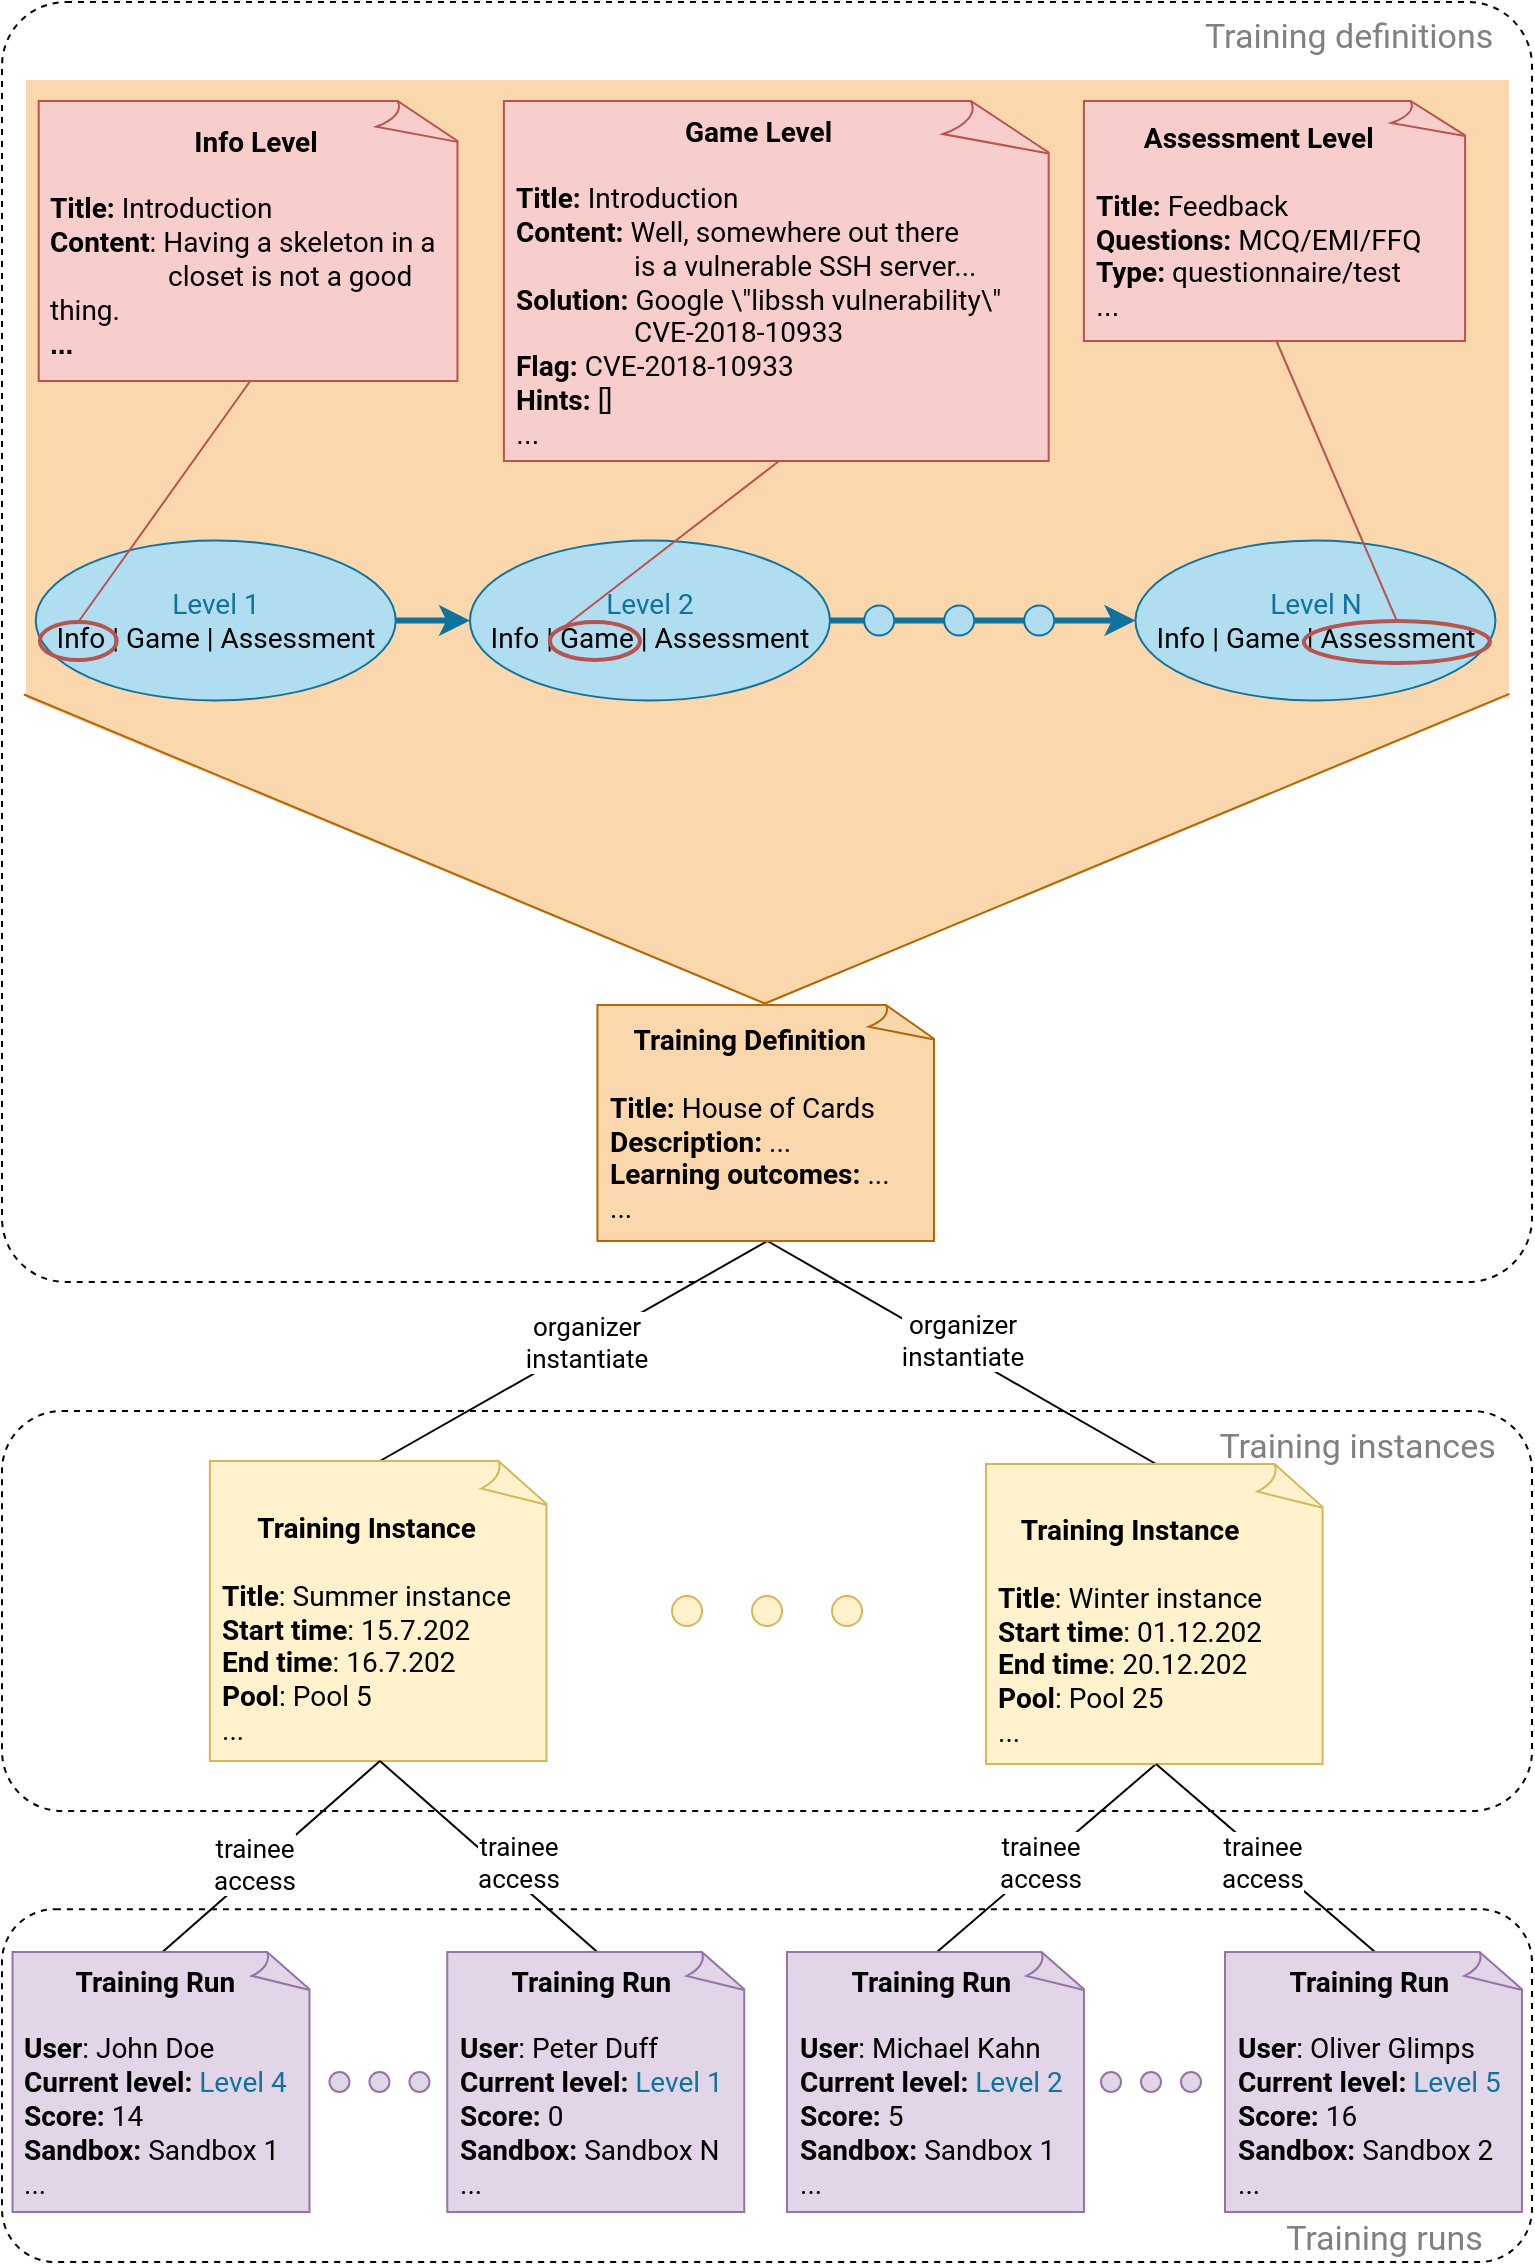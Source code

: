<mxfile version="13.7.9" type="google"><diagram id="N9VuCAeONcaqFVB-W8J4" name="Page-1"><mxGraphModel dx="2511" dy="595" grid="1" gridSize="10" guides="1" tooltips="1" connect="1" arrows="1" fold="1" page="1" pageScale="1" pageWidth="765" pageHeight="1130" math="0" shadow="0"><root><mxCell id="0"/><mxCell id="1" parent="0"/><mxCell id="20mukdS7Ii_qEKHX3Sq8-68" value="&lt;div style=&quot;font-size: 13px&quot;&gt;&lt;font style=&quot;font-size: 17px&quot;&gt;Training runs&lt;/font&gt; &amp;nbsp; &amp;nbsp; &amp;nbsp;&amp;nbsp; &lt;br&gt;&lt;/div&gt;" style="rounded=1;whiteSpace=wrap;html=1;strokeWidth=1;fillColor=none;fontFamily=Roboto;align=right;dashed=1;verticalAlign=bottom;fontColor=#808080;rotation=0;arcSize=15;" parent="1" vertex="1"><mxGeometry x="-1530" y="953.6" width="765" height="176.4" as="geometry"/></mxCell><mxCell id="20mukdS7Ii_qEKHX3Sq8-67" value="&lt;div style=&quot;font-size: 13px&quot;&gt;&lt;font style=&quot;font-size: 17px&quot;&gt;Training instances&lt;/font&gt; &amp;nbsp;&amp;nbsp;&amp;nbsp;&amp;nbsp; &lt;br&gt;&lt;/div&gt;&amp;nbsp;&amp;nbsp;&amp;nbsp;&amp;nbsp;&amp;nbsp; " style="rounded=1;whiteSpace=wrap;html=1;strokeWidth=1;fillColor=none;fontFamily=Roboto;align=right;dashed=1;verticalAlign=top;fontColor=#808080;rotation=0;arcSize=15;" parent="1" vertex="1"><mxGeometry x="-1530" y="704.5" width="765" height="200" as="geometry"/></mxCell><mxCell id="20mukdS7Ii_qEKHX3Sq8-66" value="&lt;div style=&quot;font-size: 14px&quot;&gt;&lt;font style=&quot;font-size: 17px&quot;&gt;Training definition&lt;/font&gt;&lt;font style=&quot;font-size: 17px&quot;&gt;s&lt;/font&gt; &amp;nbsp;&amp;nbsp;&amp;nbsp;&amp;nbsp; &lt;br&gt;&lt;/div&gt;&amp;nbsp;&amp;nbsp;&amp;nbsp;&amp;nbsp;&amp;nbsp; " style="rounded=1;whiteSpace=wrap;html=1;strokeWidth=1;fillColor=none;fontFamily=Roboto;align=right;dashed=1;verticalAlign=top;fontColor=#808080;rotation=0;arcSize=5;" parent="1" vertex="1"><mxGeometry x="-1530" width="765" height="640" as="geometry"/></mxCell><mxCell id="20mukdS7Ii_qEKHX3Sq8-1" value="" style="rounded=0;whiteSpace=wrap;html=1;strokeWidth=1;fillColor=#fad7ac;strokeColor=#FAD7AC;fontSize=14;" parent="1" vertex="1"><mxGeometry x="-1517.52" y="39.5" width="740.47" height="308" as="geometry"/></mxCell><mxCell id="20mukdS7Ii_qEKHX3Sq8-2" style="rounded=0;orthogonalLoop=1;jettySize=auto;html=1;exitX=0.5;exitY=1;exitDx=0;exitDy=0;exitPerimeter=0;endArrow=none;endFill=0;strokeWidth=1;entryX=0.5;entryY=0;entryDx=0;entryDy=0;entryPerimeter=0;startArrow=none;startFill=0;" parent="1" source="20mukdS7Ii_qEKHX3Sq8-6" target="20mukdS7Ii_qEKHX3Sq8-7" edge="1"><mxGeometry relative="1" as="geometry"/></mxCell><mxCell id="20mukdS7Ii_qEKHX3Sq8-3" value="&lt;font data-font-src=&quot;https://fonts.googleapis.com/css?family=Roboto&quot; style=&quot;font-size: 13px;&quot; face=&quot;Roboto&quot;&gt;organizer &lt;br style=&quot;font-size: 13px;&quot;&gt;instantiate &lt;/font&gt;" style="edgeLabel;html=1;align=center;verticalAlign=middle;resizable=0;points=[];rotation=0;fontSize=13;" parent="20mukdS7Ii_qEKHX3Sq8-2" vertex="1" connectable="0"><mxGeometry x="-0.064" y="-1" relative="1" as="geometry"><mxPoint as="offset"/></mxGeometry></mxCell><mxCell id="20mukdS7Ii_qEKHX3Sq8-4" style="edgeStyle=none;rounded=0;orthogonalLoop=1;jettySize=auto;html=1;exitX=0.5;exitY=1;exitDx=0;exitDy=0;exitPerimeter=0;entryX=0.5;entryY=0;entryDx=0;entryDy=0;entryPerimeter=0;endArrow=none;endFill=0;strokeWidth=1;startArrow=none;startFill=0;" parent="1" source="20mukdS7Ii_qEKHX3Sq8-6" target="20mukdS7Ii_qEKHX3Sq8-20" edge="1"><mxGeometry relative="1" as="geometry"/></mxCell><mxCell id="20mukdS7Ii_qEKHX3Sq8-5" value="&lt;font data-font-src=&quot;https://fonts.googleapis.com/css?family=Roboto&quot; style=&quot;font-size: 13px;&quot; face=&quot;Roboto&quot;&gt;organizer &lt;br style=&quot;font-size: 13px;&quot;&gt;instantiate &lt;/font&gt;" style="edgeLabel;html=1;align=center;verticalAlign=middle;resizable=0;points=[];rotation=0;fontSize=13;" parent="20mukdS7Ii_qEKHX3Sq8-4" vertex="1" connectable="0"><mxGeometry x="-0.179" y="-3" relative="1" as="geometry"><mxPoint x="19.03" y="1" as="offset"/></mxGeometry></mxCell><mxCell id="20mukdS7Ii_qEKHX3Sq8-6" value="&lt;div style=&quot;font-size: 14px;&quot; align=&quot;center&quot;&gt;&lt;font data-font-src=&quot;https://fonts.googleapis.com/css?family=Open+Sans&quot; style=&quot;font-size: 14px;&quot; face=&quot;Roboto&quot;&gt;Training Definition&lt;br style=&quot;font-size: 14px;&quot;&gt;&lt;/font&gt;&lt;/div&gt;&lt;div style=&quot;font-size: 14px;&quot;&gt;&lt;font data-font-src=&quot;https://fonts.googleapis.com/css?family=Open+Sans&quot; style=&quot;font-size: 14px;&quot; face=&quot;Roboto&quot;&gt;&lt;br style=&quot;font-size: 14px;&quot;&gt;&lt;/font&gt;&lt;/div&gt;&lt;div style=&quot;font-size: 14px;&quot;&gt;&lt;font data-font-src=&quot;https://fonts.googleapis.com/css?family=Open+Sans&quot; style=&quot;font-size: 14px;&quot; face=&quot;Roboto&quot;&gt;&lt;b style=&quot;font-size: 14px;&quot;&gt;Title&lt;/b&gt;: &lt;span style=&quot;font-weight: normal; font-size: 14px;&quot;&gt;House of Cards&lt;/span&gt; &lt;br style=&quot;font-size: 14px;&quot;&gt;&lt;/font&gt;&lt;/div&gt;&lt;div style=&quot;font-size: 14px;&quot;&gt;&lt;div style=&quot;font-size: 14px;&quot;&gt;&lt;font data-font-src=&quot;https://fonts.googleapis.com/css?family=Open+Sans&quot; style=&quot;font-size: 14px;&quot; face=&quot;Roboto&quot;&gt;&lt;b style=&quot;font-size: 14px;&quot;&gt;Description:&lt;/b&gt; &lt;span style=&quot;font-weight: normal; font-size: 14px;&quot;&gt;...&lt;/span&gt;&lt;/font&gt;&lt;font data-font-src=&quot;https://fonts.googleapis.com/css?family=Open+Sans&quot; style=&quot;font-size: 14px;&quot; face=&quot;Roboto&quot;&gt;&lt;br style=&quot;font-size: 14px;&quot;&gt;&lt;font data-font-src=&quot;https://fonts.googleapis.com/css?family=Roboto&quot; style=&quot;font-size: 14px;&quot;&gt;&lt;b style=&quot;font-size: 14px;&quot;&gt;Learning outcomes&lt;/b&gt;: &lt;span style=&quot;font-weight: normal; font-size: 14px;&quot;&gt;...&lt;/span&gt;&lt;/font&gt;&lt;br style=&quot;font-size: 14px;&quot;&gt;&lt;/font&gt;&lt;/div&gt; &lt;div style=&quot;font-size: 14px;&quot;&gt;&lt;font data-font-src=&quot;https://fonts.googleapis.com/css?family=Open+Sans&quot; style=&quot;font-size: 14px;&quot; face=&quot;Roboto&quot;&gt;&lt;span style=&quot;font-weight: normal; font-size: 14px;&quot;&gt;...&lt;/span&gt;&lt;/font&gt;&lt;/div&gt;&lt;/div&gt;" style="whiteSpace=wrap;html=1;shape=mxgraph.basic.document;fontStyle=1;fillColor=#fad7ac;strokeColor=#b46504;align=left;spacingLeft=4;fontSize=14;" parent="1" vertex="1"><mxGeometry x="-1232.28" y="501.5" width="170" height="118" as="geometry"/></mxCell><mxCell id="20mukdS7Ii_qEKHX3Sq8-7" value="&lt;font data-font-src=&quot;https://fonts.googleapis.com/css?family=Roboto&quot; style=&quot;font-size: 14px;&quot; face=&quot;Roboto&quot;&gt;&lt;b style=&quot;font-size: 14px;&quot;&gt;&lt;br style=&quot;font-size: 14px;&quot;&gt;&lt;/b&gt;&lt;/font&gt;&lt;div style=&quot;font-size: 14px;&quot;&gt;&lt;div style=&quot;font-size: 14px;&quot; align=&quot;center&quot;&gt;&lt;font data-font-src=&quot;https://fonts.googleapis.com/css?family=Roboto&quot; style=&quot;font-size: 14px;&quot; face=&quot;Roboto&quot;&gt;&lt;b style=&quot;font-size: 14px;&quot;&gt;Training Instance&lt;/b&gt;&lt;/font&gt;&lt;br style=&quot;font-size: 14px;&quot;&gt;&lt;/div&gt;&lt;br style=&quot;font-size: 14px;&quot;&gt;&lt;/div&gt;&lt;div style=&quot;font-size: 14px;&quot; align=&quot;left&quot;&gt;&lt;font data-font-src=&quot;https://fonts.googleapis.com/css?family=Roboto&quot; style=&quot;font-size: 14px;&quot; face=&quot;Roboto&quot;&gt;&lt;b style=&quot;font-size: 14px;&quot;&gt;Title&lt;/b&gt;: Summer instance &lt;br style=&quot;font-size: 14px;&quot;&gt;&lt;/font&gt;&lt;/div&gt;&lt;div style=&quot;font-size: 14px;&quot; align=&quot;left&quot;&gt;&lt;font data-font-src=&quot;https://fonts.googleapis.com/css?family=Roboto&quot; style=&quot;font-size: 14px;&quot; face=&quot;Roboto&quot;&gt;&lt;b style=&quot;font-size: 14px;&quot;&gt;Start&lt;/b&gt; &lt;b style=&quot;font-size: 14px;&quot;&gt;time&lt;/b&gt;: 15.7.202&lt;br style=&quot;font-size: 14px;&quot;&gt;&lt;/font&gt;&lt;/div&gt;&lt;div style=&quot;font-size: 14px;&quot; align=&quot;left&quot;&gt;&lt;font data-font-src=&quot;https://fonts.googleapis.com/css?family=Roboto&quot; style=&quot;font-size: 14px;&quot; face=&quot;Roboto&quot;&gt;&lt;b style=&quot;font-size: 14px;&quot;&gt;End&lt;/b&gt; &lt;b style=&quot;font-size: 14px;&quot;&gt;time&lt;/b&gt;: 16.7.202&lt;br style=&quot;font-size: 14px;&quot;&gt;&lt;b style=&quot;font-size: 14px;&quot;&gt;Pool&lt;/b&gt;: Pool 5&lt;br style=&quot;font-size: 14px;&quot;&gt;&lt;/font&gt;&lt;/div&gt;&lt;div style=&quot;font-size: 14px;&quot; align=&quot;left&quot;&gt;&lt;font data-font-src=&quot;https://fonts.googleapis.com/css?family=Roboto&quot; style=&quot;font-size: 14px;&quot; face=&quot;Roboto&quot;&gt;...&lt;br style=&quot;font-size: 14px;&quot;&gt;&lt;/font&gt;&lt;/div&gt;" style="whiteSpace=wrap;html=1;shape=mxgraph.basic.document;fillColor=#fff2cc;strokeColor=#d6b656;align=left;spacingLeft=4;fontSize=14;" parent="1" vertex="1"><mxGeometry x="-1426.05" y="729.5" width="170" height="150" as="geometry"/></mxCell><mxCell id="20mukdS7Ii_qEKHX3Sq8-8" style="edgeStyle=orthogonalEdgeStyle;rounded=0;orthogonalLoop=1;jettySize=auto;html=1;exitX=1;exitY=0.5;exitDx=0;exitDy=0;entryX=0;entryY=0.5;entryDx=0;entryDy=0;strokeWidth=3;strokeColor=#10739E;fontSize=14;" parent="1" source="20mukdS7Ii_qEKHX3Sq8-9" target="20mukdS7Ii_qEKHX3Sq8-12" edge="1"><mxGeometry relative="1" as="geometry"/></mxCell><mxCell id="20mukdS7Ii_qEKHX3Sq8-11" style="edgeStyle=orthogonalEdgeStyle;rounded=0;orthogonalLoop=1;jettySize=auto;html=1;exitX=1;exitY=0.5;exitDx=0;exitDy=0;strokeWidth=3;endArrow=none;endFill=0;strokeColor=#10739E;fontSize=14;" parent="1" source="20mukdS7Ii_qEKHX3Sq8-12" target="20mukdS7Ii_qEKHX3Sq8-14" edge="1"><mxGeometry relative="1" as="geometry"/></mxCell><mxCell id="20mukdS7Ii_qEKHX3Sq8-13" style="edgeStyle=orthogonalEdgeStyle;rounded=0;orthogonalLoop=1;jettySize=auto;html=1;exitX=1;exitY=0.5;exitDx=0;exitDy=0;entryX=0;entryY=0.5;entryDx=0;entryDy=0;endArrow=none;endFill=0;strokeWidth=3;strokeColor=#10739E;fontSize=14;" parent="1" source="20mukdS7Ii_qEKHX3Sq8-14" target="20mukdS7Ii_qEKHX3Sq8-16" edge="1"><mxGeometry relative="1" as="geometry"/></mxCell><mxCell id="20mukdS7Ii_qEKHX3Sq8-14" value="" style="ellipse;whiteSpace=wrap;html=1;aspect=fixed;strokeWidth=1;fillColor=#b1ddf0;strokeColor=#10739e;fontSize=14;" parent="1" vertex="1"><mxGeometry x="-1098.89" y="301.75" width="15" height="15" as="geometry"/></mxCell><mxCell id="20mukdS7Ii_qEKHX3Sq8-15" style="edgeStyle=orthogonalEdgeStyle;rounded=0;orthogonalLoop=1;jettySize=auto;html=1;exitX=1;exitY=0.5;exitDx=0;exitDy=0;entryX=0;entryY=0.5;entryDx=0;entryDy=0;endArrow=none;endFill=0;strokeWidth=3;strokeColor=#10739E;fontSize=14;" parent="1" source="20mukdS7Ii_qEKHX3Sq8-16" target="20mukdS7Ii_qEKHX3Sq8-18" edge="1"><mxGeometry relative="1" as="geometry"/></mxCell><mxCell id="20mukdS7Ii_qEKHX3Sq8-16" value="" style="ellipse;whiteSpace=wrap;html=1;aspect=fixed;strokeWidth=1;fillColor=#b1ddf0;strokeColor=#10739e;fontSize=14;" parent="1" vertex="1"><mxGeometry x="-1058.89" y="301.75" width="15" height="15" as="geometry"/></mxCell><mxCell id="20mukdS7Ii_qEKHX3Sq8-17" style="edgeStyle=orthogonalEdgeStyle;rounded=0;orthogonalLoop=1;jettySize=auto;html=1;exitX=1;exitY=0.5;exitDx=0;exitDy=0;entryX=0;entryY=0.5;entryDx=0;entryDy=0;endArrow=classic;endFill=1;strokeWidth=3;strokeColor=#10739E;fontSize=14;" parent="1" source="20mukdS7Ii_qEKHX3Sq8-18" target="20mukdS7Ii_qEKHX3Sq8-10" edge="1"><mxGeometry relative="1" as="geometry"/></mxCell><mxCell id="20mukdS7Ii_qEKHX3Sq8-18" value="" style="ellipse;whiteSpace=wrap;html=1;aspect=fixed;strokeWidth=1;fillColor=#b1ddf0;strokeColor=#10739e;fontSize=14;" parent="1" vertex="1"><mxGeometry x="-1018.89" y="301.75" width="15" height="15" as="geometry"/></mxCell><mxCell id="20mukdS7Ii_qEKHX3Sq8-19" style="rounded=0;orthogonalLoop=1;jettySize=auto;html=1;exitX=0.5;exitY=1;exitDx=0;exitDy=0;exitPerimeter=0;endArrow=none;endFill=0;strokeWidth=1;entryX=0.5;entryY=0;entryDx=0;entryDy=0;entryPerimeter=0;" parent="1" source="20mukdS7Ii_qEKHX3Sq8-20" target="20mukdS7Ii_qEKHX3Sq8-32" edge="1"><mxGeometry relative="1" as="geometry"/></mxCell><mxCell id="20mukdS7Ii_qEKHX3Sq8-20" value="&lt;div style=&quot;font-size: 14px&quot; align=&quot;center&quot;&gt;&lt;br style=&quot;font-size: 14px&quot;&gt;&lt;/div&gt;&lt;div style=&quot;font-size: 14px&quot; align=&quot;center&quot;&gt;&lt;font data-font-src=&quot;https://fonts.googleapis.com/css?family=Roboto&quot; style=&quot;font-size: 14px&quot; face=&quot;Roboto&quot;&gt;&lt;b style=&quot;font-size: 14px&quot;&gt;Training Instance&lt;/b&gt;&lt;/font&gt;&lt;br style=&quot;font-size: 14px&quot;&gt;&lt;/div&gt;&lt;font data-font-src=&quot;https://fonts.googleapis.com/css?family=Roboto&quot; style=&quot;font-size: 10px&quot; face=&quot;Roboto&quot;&gt;&lt;br style=&quot;font-size: 14px&quot;&gt;&lt;/font&gt;&lt;div style=&quot;font-size: 14px&quot;&gt;&lt;font data-font-src=&quot;https://fonts.googleapis.com/css?family=Roboto&quot; style=&quot;font-size: 14px&quot; face=&quot;Roboto&quot;&gt;&lt;b style=&quot;font-size: 14px&quot;&gt;Title&lt;/b&gt;: Winter instance &lt;br style=&quot;font-size: 14px&quot;&gt;&lt;/font&gt;&lt;/div&gt;&lt;div style=&quot;font-size: 14px&quot;&gt;&lt;font data-font-src=&quot;https://fonts.googleapis.com/css?family=Roboto&quot; style=&quot;font-size: 14px&quot; face=&quot;Roboto&quot;&gt;&lt;b style=&quot;font-size: 14px&quot;&gt;Start&lt;/b&gt; &lt;b style=&quot;font-size: 14px&quot;&gt;time&lt;/b&gt;: 01.12.202&lt;br style=&quot;font-size: 14px&quot;&gt;&lt;/font&gt;&lt;/div&gt;&lt;div style=&quot;font-size: 14px&quot;&gt;&lt;font data-font-src=&quot;https://fonts.googleapis.com/css?family=Roboto&quot; style=&quot;font-size: 14px&quot; face=&quot;Roboto&quot;&gt;&lt;b style=&quot;font-size: 14px&quot;&gt;End&lt;/b&gt; &lt;b style=&quot;font-size: 14px&quot;&gt;time&lt;/b&gt;: 20.12.202&lt;/font&gt;&lt;/div&gt;&lt;div style=&quot;font-size: 14px&quot;&gt;&lt;font data-font-src=&quot;https://fonts.googleapis.com/css?family=Roboto&quot; style=&quot;font-size: 14px&quot; face=&quot;Roboto&quot;&gt;&lt;b style=&quot;font-size: 14px&quot;&gt;Pool&lt;/b&gt;: Pool 25&lt;/font&gt;&lt;/div&gt;&lt;div style=&quot;font-size: 14px&quot;&gt;&lt;font data-font-src=&quot;https://fonts.googleapis.com/css?family=Roboto&quot; style=&quot;font-size: 14px&quot; face=&quot;Roboto&quot;&gt;...&lt;br style=&quot;font-size: 14px&quot;&gt;&lt;/font&gt;&lt;/div&gt;" style="whiteSpace=wrap;html=1;shape=mxgraph.basic.document;fillColor=#fff2cc;strokeColor=#d6b656;align=left;spacingLeft=4;fontSize=14;" parent="1" vertex="1"><mxGeometry x="-1038" y="731" width="170" height="150" as="geometry"/></mxCell><mxCell id="20mukdS7Ii_qEKHX3Sq8-21" style="edgeStyle=none;rounded=0;orthogonalLoop=1;jettySize=auto;html=1;exitX=0.5;exitY=0;exitDx=0;exitDy=0;exitPerimeter=0;entryX=0.5;entryY=1;entryDx=0;entryDy=0;entryPerimeter=0;endArrow=none;endFill=0;strokeWidth=1;" parent="1" source="20mukdS7Ii_qEKHX3Sq8-22" target="20mukdS7Ii_qEKHX3Sq8-7" edge="1"><mxGeometry relative="1" as="geometry"/></mxCell><mxCell id="20mukdS7Ii_qEKHX3Sq8-22" value="&lt;div align=&quot;center&quot;&gt;&lt;b style=&quot;font-size: 14px&quot;&gt;Training Run&lt;/b&gt;&lt;br style=&quot;font-size: 14px&quot;&gt;&lt;/div&gt;&lt;br style=&quot;font-size: 14px&quot;&gt;&lt;div style=&quot;font-size: 14px&quot;&gt;&lt;b style=&quot;font-size: 14px&quot;&gt;User&lt;/b&gt;: John Doe&lt;br style=&quot;font-size: 14px&quot;&gt;&lt;/div&gt;&lt;div style=&quot;font-size: 14px&quot;&gt;&lt;b style=&quot;font-size: 14px&quot;&gt;Current level:&lt;/b&gt; &lt;font style=&quot;font-size: 14px&quot; color=&quot;#10739E&quot;&gt;Level 4&lt;/font&gt;&lt;br style=&quot;font-size: 14px&quot;&gt;&lt;/div&gt;&lt;div style=&quot;font-size: 14px&quot;&gt;&lt;b style=&quot;font-size: 14px&quot;&gt;Score: &lt;/b&gt;14&lt;/div&gt;&lt;div style=&quot;font-size: 14px&quot;&gt;&lt;b style=&quot;font-size: 14px&quot;&gt;Sandbox:&lt;/b&gt; Sandbox 1&lt;br style=&quot;font-size: 14px&quot;&gt;&lt;/div&gt;&lt;div style=&quot;font-size: 14px&quot;&gt;...&lt;br style=&quot;font-size: 14px&quot;&gt;&lt;/div&gt;" style="whiteSpace=wrap;html=1;shape=mxgraph.basic.document;fillColor=#e1d5e7;strokeColor=#9673a6;fontFamily=Roboto;fontSource=https%3A%2F%2Ffonts.googleapis.com%2Fcss%3Ffamily%3DRoboto;align=left;spacingLeft=4;fontSize=14;" parent="1" vertex="1"><mxGeometry x="-1524.74" y="975" width="150" height="130" as="geometry"/></mxCell><mxCell id="20mukdS7Ii_qEKHX3Sq8-23" style="edgeStyle=none;rounded=0;orthogonalLoop=1;jettySize=auto;html=1;exitX=0.5;exitY=0;exitDx=0;exitDy=0;exitPerimeter=0;entryX=0.5;entryY=1;entryDx=0;entryDy=0;entryPerimeter=0;endArrow=none;endFill=0;strokeWidth=1;" parent="1" source="20mukdS7Ii_qEKHX3Sq8-24" target="20mukdS7Ii_qEKHX3Sq8-7" edge="1"><mxGeometry relative="1" as="geometry"/></mxCell><mxCell id="20mukdS7Ii_qEKHX3Sq8-24" value="&lt;div style=&quot;font-size: 14px;&quot; align=&quot;center&quot;&gt;&lt;b style=&quot;font-size: 14px;&quot;&gt;Training Run&lt;/b&gt;&lt;br style=&quot;font-size: 14px;&quot;&gt;&lt;/div&gt;&lt;br style=&quot;font-size: 14px;&quot;&gt;&lt;div style=&quot;font-size: 14px;&quot;&gt;&lt;b style=&quot;font-size: 14px;&quot;&gt;User&lt;/b&gt;: Peter Duff&lt;br style=&quot;font-size: 14px;&quot;&gt;&lt;/div&gt;&lt;div style=&quot;font-size: 14px;&quot;&gt;&lt;b style=&quot;font-size: 14px;&quot;&gt;Current level:&lt;/b&gt; &lt;font style=&quot;font-size: 14px;&quot; color=&quot;#10739E&quot;&gt;Level 1&lt;/font&gt;&lt;br style=&quot;font-size: 14px;&quot;&gt;&lt;/div&gt;&lt;div style=&quot;font-size: 14px;&quot;&gt;&lt;b style=&quot;font-size: 14px;&quot;&gt;Score: &lt;/b&gt;0&lt;br style=&quot;font-size: 14px;&quot;&gt;&lt;b style=&quot;font-size: 14px;&quot;&gt;Sandbox: &lt;/b&gt;Sandbox N&lt;br style=&quot;font-size: 14px;&quot;&gt;&lt;/div&gt;&lt;div style=&quot;font-size: 14px;&quot;&gt;...&lt;br style=&quot;font-size: 14px;&quot;&gt;&lt;/div&gt;" style="whiteSpace=wrap;html=1;shape=mxgraph.basic.document;fillColor=#e1d5e7;strokeColor=#9673a6;fontFamily=Roboto;fontSource=https%3A%2F%2Ffonts.googleapis.com%2Fcss%3Ffamily%3DRoboto;align=left;spacingLeft=4;fontSize=14;" parent="1" vertex="1"><mxGeometry x="-1307.36" y="975" width="150" height="130" as="geometry"/></mxCell><mxCell id="20mukdS7Ii_qEKHX3Sq8-25" value="" style="ellipse;whiteSpace=wrap;html=1;aspect=fixed;strokeWidth=1;fillColor=#fff2cc;strokeColor=#d6b656;fontSize=14;" parent="1" vertex="1"><mxGeometry x="-1195" y="797" width="15" height="15" as="geometry"/></mxCell><mxCell id="20mukdS7Ii_qEKHX3Sq8-26" value="" style="ellipse;whiteSpace=wrap;html=1;aspect=fixed;strokeWidth=1;fillColor=#fff2cc;strokeColor=#d6b656;fontSize=14;" parent="1" vertex="1"><mxGeometry x="-1155" y="797" width="15" height="15" as="geometry"/></mxCell><mxCell id="20mukdS7Ii_qEKHX3Sq8-27" value="" style="ellipse;whiteSpace=wrap;html=1;aspect=fixed;strokeWidth=1;fillColor=#fff2cc;strokeColor=#d6b656;fontSize=14;" parent="1" vertex="1"><mxGeometry x="-1115" y="797" width="15" height="15" as="geometry"/></mxCell><mxCell id="20mukdS7Ii_qEKHX3Sq8-28" value="" style="ellipse;whiteSpace=wrap;html=1;aspect=fixed;strokeWidth=1;fillColor=#e1d5e7;strokeColor=#9673a6;fontSize=14;" parent="1" vertex="1"><mxGeometry x="-1366.27" y="1035" width="10" height="10" as="geometry"/></mxCell><mxCell id="20mukdS7Ii_qEKHX3Sq8-29" value="" style="ellipse;whiteSpace=wrap;html=1;aspect=fixed;strokeWidth=1;fillColor=#e1d5e7;strokeColor=#9673a6;fontSize=14;" parent="1" vertex="1"><mxGeometry x="-1346.27" y="1035" width="10" height="10" as="geometry"/></mxCell><mxCell id="20mukdS7Ii_qEKHX3Sq8-30" value="" style="ellipse;whiteSpace=wrap;html=1;aspect=fixed;strokeWidth=1;fillColor=#e1d5e7;strokeColor=#9673a6;fontSize=14;" parent="1" vertex="1"><mxGeometry x="-1326.27" y="1035" width="10" height="10" as="geometry"/></mxCell><mxCell id="20mukdS7Ii_qEKHX3Sq8-32" value="&lt;div style=&quot;font-size: 14px;&quot; align=&quot;center&quot;&gt;&lt;b style=&quot;font-size: 14px;&quot;&gt;Training Run&lt;/b&gt;&lt;br style=&quot;font-size: 14px;&quot;&gt;&lt;/div&gt;&lt;br style=&quot;font-size: 14px;&quot;&gt;&lt;div style=&quot;font-size: 14px;&quot;&gt;&lt;b style=&quot;font-size: 14px;&quot;&gt;User&lt;/b&gt;: Michael Kahn&lt;br style=&quot;font-size: 14px;&quot;&gt;&lt;/div&gt;&lt;div style=&quot;font-size: 14px;&quot;&gt;&lt;b style=&quot;font-size: 14px;&quot;&gt;Current level:&lt;/b&gt; &lt;font style=&quot;font-size: 14px;&quot; color=&quot;#10739E&quot;&gt;Level 2&lt;/font&gt;&lt;br style=&quot;font-size: 14px;&quot;&gt;&lt;/div&gt;&lt;div style=&quot;font-size: 14px;&quot;&gt;&lt;b style=&quot;font-size: 14px;&quot;&gt;Score: &lt;/b&gt;5&lt;/div&gt;&lt;div style=&quot;font-size: 14px;&quot;&gt;&lt;b style=&quot;font-size: 14px;&quot;&gt;Sandbox:&lt;/b&gt; &lt;font style=&quot;font-size: 14px;&quot; color=&quot;#666666&quot;&gt;&lt;font style=&quot;font-size: 14px;&quot; color=&quot;#000000&quot;&gt;Sandbox 1&lt;/font&gt;&lt;/font&gt;&lt;br style=&quot;font-size: 14px;&quot;&gt;&lt;/div&gt;&lt;div style=&quot;font-size: 14px;&quot;&gt;...&lt;br style=&quot;font-size: 14px;&quot;&gt;&lt;/div&gt;" style="whiteSpace=wrap;html=1;shape=mxgraph.basic.document;fillColor=#e1d5e7;strokeColor=#9673a6;fontFamily=Roboto;fontSource=https%3A%2F%2Ffonts.googleapis.com%2Fcss%3Ffamily%3DRoboto;align=left;spacingLeft=4;fontSize=14;" parent="1" vertex="1"><mxGeometry x="-1137.5" y="975.0" width="150" height="130" as="geometry"/></mxCell><mxCell id="20mukdS7Ii_qEKHX3Sq8-33" style="rounded=0;orthogonalLoop=1;jettySize=auto;html=1;exitX=0.5;exitY=0;exitDx=0;exitDy=0;exitPerimeter=0;entryX=0.5;entryY=1;entryDx=0;entryDy=0;entryPerimeter=0;endArrow=none;endFill=0;strokeWidth=1;" parent="1" source="20mukdS7Ii_qEKHX3Sq8-35" target="20mukdS7Ii_qEKHX3Sq8-20" edge="1"><mxGeometry relative="1" as="geometry"/></mxCell><mxCell id="20mukdS7Ii_qEKHX3Sq8-34" value="&lt;font data-font-src=&quot;https://fonts.googleapis.com/css?family=Roboto&quot; style=&quot;font-size: 13px;&quot; face=&quot;Roboto&quot;&gt;trainee&lt;br style=&quot;font-size: 13px;&quot;&gt; access&lt;/font&gt;" style="edgeLabel;html=1;align=center;verticalAlign=middle;resizable=0;points=[];rotation=0;fontSize=13;" parent="20mukdS7Ii_qEKHX3Sq8-33" vertex="1" connectable="0"><mxGeometry x="0.093" y="-3" relative="1" as="geometry"><mxPoint x="1.2" y="7.99" as="offset"/></mxGeometry></mxCell><mxCell id="20mukdS7Ii_qEKHX3Sq8-35" value="&lt;div style=&quot;font-size: 14px;&quot; align=&quot;center&quot;&gt;&lt;b style=&quot;font-size: 14px;&quot;&gt;Training Run&lt;/b&gt;&lt;br style=&quot;font-size: 14px;&quot;&gt;&lt;/div&gt;&lt;br style=&quot;font-size: 14px;&quot;&gt;&lt;div style=&quot;font-size: 14px;&quot;&gt;&lt;b style=&quot;font-size: 14px;&quot;&gt;User&lt;/b&gt;: Oliver Glimps&lt;br style=&quot;font-size: 14px;&quot;&gt;&lt;/div&gt;&lt;div style=&quot;font-size: 14px;&quot;&gt;&lt;b style=&quot;font-size: 14px;&quot;&gt;Current level:&lt;/b&gt; &lt;font style=&quot;font-size: 14px;&quot; color=&quot;#10739E&quot;&gt;Level 5&lt;/font&gt;&lt;br style=&quot;font-size: 14px;&quot;&gt;&lt;/div&gt;&lt;div style=&quot;font-size: 14px;&quot;&gt;&lt;b style=&quot;font-size: 14px;&quot;&gt;Score: &lt;/b&gt;16&lt;br style=&quot;font-size: 14px;&quot;&gt;&lt;b style=&quot;font-size: 14px;&quot;&gt;Sandbox: &lt;/b&gt;Sandbox 2&lt;br style=&quot;font-size: 14px;&quot;&gt;&lt;/div&gt;&lt;div style=&quot;font-size: 14px;&quot;&gt;...&lt;br style=&quot;font-size: 14px;&quot;&gt;&lt;/div&gt;" style="whiteSpace=wrap;html=1;shape=mxgraph.basic.document;fillColor=#e1d5e7;strokeColor=#9673a6;fontFamily=Roboto;fontSource=https%3A%2F%2Ffonts.googleapis.com%2Fcss%3Ffamily%3DRoboto;align=left;spacingLeft=4;fontSize=14;" parent="1" vertex="1"><mxGeometry x="-918.5" y="975.0" width="150" height="130" as="geometry"/></mxCell><mxCell id="20mukdS7Ii_qEKHX3Sq8-40" value="" style="triangle;whiteSpace=wrap;html=1;rounded=0;strokeWidth=1;fillColor=#fad7ac;rotation=90;strokeColor=#FAD7AC;fontSize=14;" parent="1" vertex="1"><mxGeometry x="-1224.77" y="57" width="152.5" height="735" as="geometry"/></mxCell><mxCell id="20mukdS7Ii_qEKHX3Sq8-41" value="&lt;font data-font-src=&quot;https://fonts.googleapis.com/css?family=Roboto&quot; style=&quot;font-size: 13px;&quot; face=&quot;Roboto&quot;&gt;trainee&lt;br style=&quot;font-size: 13px;&quot;&gt; access&lt;/font&gt;" style="edgeLabel;html=1;align=center;verticalAlign=middle;resizable=0;points=[];rotation=0;fontSize=13;" parent="1" vertex="1" connectable="0"><mxGeometry x="-1011.388" y="929.5" as="geometry"/></mxCell><mxCell id="20mukdS7Ii_qEKHX3Sq8-42" value="&lt;font data-font-src=&quot;https://fonts.googleapis.com/css?family=Roboto&quot; style=&quot;font-size: 13px;&quot; face=&quot;Roboto&quot;&gt;trainee&lt;br style=&quot;font-size: 13px;&quot;&gt; access&lt;/font&gt;" style="edgeLabel;html=1;align=center;verticalAlign=middle;resizable=0;points=[];rotation=0;fontSize=13;" parent="1" vertex="1" connectable="0"><mxGeometry x="-1272.0" y="929.5" as="geometry"/></mxCell><mxCell id="20mukdS7Ii_qEKHX3Sq8-43" value="&lt;font data-font-src=&quot;https://fonts.googleapis.com/css?family=Roboto&quot; style=&quot;font-size: 13px;&quot; face=&quot;Roboto&quot;&gt;trainee&lt;br style=&quot;font-size: 13px;&quot;&gt; access&lt;/font&gt;" style="edgeLabel;html=1;align=center;verticalAlign=middle;resizable=0;points=[];rotation=0;fontSize=13;" parent="1" vertex="1" connectable="0"><mxGeometry x="-1400" y="929.5" as="geometry"><mxPoint x="-4" y="1" as="offset"/></mxGeometry></mxCell><mxCell id="20mukdS7Ii_qEKHX3Sq8-44" style="edgeStyle=none;rounded=0;orthogonalLoop=1;jettySize=auto;html=1;exitX=1;exitY=0.5;exitDx=0;exitDy=0;entryX=1.001;entryY=0.995;entryDx=0;entryDy=0;entryPerimeter=0;startArrow=none;startFill=0;endArrow=none;endFill=0;strokeWidth=1;strokeColor=#B46504;fontSize=14;" parent="1" source="20mukdS7Ii_qEKHX3Sq8-40" target="20mukdS7Ii_qEKHX3Sq8-1" edge="1"><mxGeometry relative="1" as="geometry"/></mxCell><mxCell id="20mukdS7Ii_qEKHX3Sq8-45" style="edgeStyle=none;rounded=0;orthogonalLoop=1;jettySize=auto;html=1;exitX=1;exitY=0.5;exitDx=0;exitDy=0;entryX=-0.002;entryY=0.996;entryDx=0;entryDy=0;entryPerimeter=0;startArrow=none;startFill=0;endArrow=none;endFill=0;strokeColor=#B46504;strokeWidth=1;fontSize=14;" parent="1" source="20mukdS7Ii_qEKHX3Sq8-40" target="20mukdS7Ii_qEKHX3Sq8-1" edge="1"><mxGeometry relative="1" as="geometry"/></mxCell><mxCell id="20mukdS7Ii_qEKHX3Sq8-63" value="&lt;div style=&quot;font-size: 14px;&quot; align=&quot;center&quot;&gt;&lt;font data-font-src=&quot;https://fonts.googleapis.com/css?family=Roboto&quot; style=&quot;font-size: 14px;&quot; face=&quot;Roboto&quot;&gt;Info Level&lt;br style=&quot;font-size: 14px;&quot;&gt;&lt;/font&gt;&lt;/div&gt;&lt;div style=&quot;font-size: 14px;&quot;&gt;&lt;br style=&quot;font-size: 14px;&quot;&gt;&lt;/div&gt;&lt;div style=&quot;font-size: 14px;&quot; align=&quot;left&quot;&gt;&lt;font data-font-src=&quot;https://fonts.googleapis.com/css?family=Roboto&quot; style=&quot;font-size: 14px;&quot; face=&quot;Roboto&quot;&gt;&lt;b style=&quot;font-size: 14px;&quot;&gt;Title&lt;/b&gt;:&lt;span style=&quot;font-weight: normal; font-size: 14px;&quot;&gt; Introduction&lt;/span&gt;&lt;/font&gt;&lt;span style=&quot;font-weight: normal; font-size: 14px;&quot;&gt;&lt;br style=&quot;font-size: 14px;&quot;&gt;&lt;/span&gt;&lt;/div&gt;&lt;div style=&quot;font-size: 14px;&quot; align=&quot;left&quot;&gt;&lt;span style=&quot;font-weight: normal; font-size: 14px;&quot;&gt;&lt;font data-font-src=&quot;https://fonts.googleapis.com/css?family=Roboto&quot; style=&quot;font-size: 14px;&quot; face=&quot;Roboto&quot;&gt;&lt;b style=&quot;font-size: 14px;&quot;&gt;Content&lt;/b&gt;: Having a skeleton in a &lt;br style=&quot;font-size: 14px;&quot;&gt;&lt;/font&gt;&lt;/span&gt;&lt;/div&gt;&lt;div style=&quot;font-size: 14px;&quot; align=&quot;left&quot;&gt;&lt;span style=&quot;font-weight: normal; font-size: 14px;&quot;&gt;&lt;font data-font-src=&quot;https://fonts.googleapis.com/css?family=Roboto&quot; style=&quot;font-size: 14px;&quot; face=&quot;Roboto&quot;&gt;&amp;nbsp;&amp;nbsp;&amp;nbsp;&amp;nbsp;&amp;nbsp;&amp;nbsp;&amp;nbsp;&amp;nbsp;&amp;nbsp;&amp;nbsp;&amp;nbsp;&amp;nbsp;&amp;nbsp;&amp;nbsp;&amp;nbsp;&amp;nbsp; closet is not a good thing.&lt;/font&gt;&lt;/span&gt;&lt;/div&gt;..." style="whiteSpace=wrap;html=1;shape=mxgraph.basic.document;fontStyle=1;fillColor=#f8cecc;strokeColor=#b85450;align=left;spacingLeft=4;fontSize=14;" parent="1" vertex="1"><mxGeometry x="-1511.64" y="49.5" width="211.5" height="140" as="geometry"/></mxCell><mxCell id="20mukdS7Ii_qEKHX3Sq8-64" value="&lt;div style=&quot;font-size: 14px;&quot; align=&quot;center&quot;&gt;&lt;font data-font-src=&quot;https://fonts.googleapis.com/css?family=Roboto&quot; style=&quot;font-size: 14px;&quot; face=&quot;Roboto&quot;&gt;Game Level&lt;br style=&quot;font-size: 14px;&quot;&gt;&lt;/font&gt;&lt;/div&gt;&lt;div style=&quot;font-size: 14px;&quot;&gt;&lt;br style=&quot;font-size: 14px;&quot;&gt;&lt;/div&gt;&lt;div style=&quot;font-size: 14px;&quot; align=&quot;left&quot;&gt;&lt;font data-font-src=&quot;https://fonts.googleapis.com/css?family=Roboto&quot; style=&quot;font-size: 14px;&quot; face=&quot;Roboto&quot;&gt;&lt;b style=&quot;font-size: 14px;&quot;&gt;Title&lt;/b&gt;: &lt;span style=&quot;font-weight: normal; font-size: 14px;&quot;&gt;Introduction&lt;/span&gt;&lt;/font&gt;&lt;br style=&quot;font-size: 14px;&quot;&gt;&lt;/div&gt;&lt;div style=&quot;font-size: 14px;&quot; align=&quot;left&quot;&gt;&lt;font data-font-src=&quot;https://fonts.googleapis.com/css?family=Open+Sans&quot; style=&quot;font-size: 14px;&quot; face=&quot;Roboto&quot;&gt;&lt;b style=&quot;font-size: 14px;&quot;&gt;Content&lt;/b&gt;: &lt;span style=&quot;font-weight: normal; font-size: 14px;&quot;&gt;Well, somewhere out there &lt;br style=&quot;font-size: 14px;&quot;&gt;&amp;nbsp;&amp;nbsp;&amp;nbsp;&amp;nbsp;&amp;nbsp;&amp;nbsp;&amp;nbsp;&amp;nbsp;&amp;nbsp;&amp;nbsp;&amp;nbsp;&amp;nbsp;&amp;nbsp;&amp;nbsp;&amp;nbsp;&amp;nbsp; is a vulnerable SSH server...&lt;/span&gt;&lt;br style=&quot;font-size: 14px;&quot;&gt;&lt;/font&gt;&lt;/div&gt;&lt;div style=&quot;font-size: 14px;&quot; align=&quot;left&quot;&gt;&lt;font data-font-src=&quot;https://fonts.googleapis.com/css?family=Open+Sans&quot; style=&quot;font-size: 14px;&quot; face=&quot;Roboto&quot;&gt;&lt;b style=&quot;font-size: 14px;&quot;&gt;Solution&lt;/b&gt;: &lt;span style=&quot;font-weight: normal; font-size: 14px;&quot;&gt;Google \&quot;libssh vulnerability\&quot; &lt;br style=&quot;font-size: 14px;&quot;&gt;&amp;nbsp;&amp;nbsp;&amp;nbsp;&amp;nbsp;&amp;nbsp;&amp;nbsp;&amp;nbsp;&amp;nbsp;&amp;nbsp;&amp;nbsp;&amp;nbsp;&amp;nbsp;&amp;nbsp;&amp;nbsp;&amp;nbsp;&amp;nbsp; CVE-2018-10933&lt;/span&gt;&lt;br style=&quot;font-size: 14px;&quot;&gt;&lt;/font&gt;&lt;/div&gt;&lt;div style=&quot;font-size: 14px;&quot; align=&quot;left&quot;&gt;&lt;font data-font-src=&quot;https://fonts.googleapis.com/css?family=Open+Sans&quot; style=&quot;font-size: 14px;&quot; face=&quot;Roboto&quot;&gt;&lt;b style=&quot;font-size: 14px;&quot;&gt;Flag&lt;/b&gt;: &lt;span style=&quot;font-weight: normal; font-size: 14px;&quot;&gt;CVE-2018-10933&lt;/span&gt;&lt;/font&gt;&lt;/div&gt;&lt;div style=&quot;font-size: 14px;&quot; align=&quot;left&quot;&gt;&lt;font data-font-src=&quot;https://fonts.googleapis.com/css?family=Open+Sans&quot; style=&quot;font-size: 14px;&quot; face=&quot;Roboto&quot;&gt;&lt;b style=&quot;font-size: 14px;&quot;&gt;Hints&lt;/b&gt;: &lt;span style=&quot;font-weight: normal; font-size: 14px;&quot;&gt;[]&lt;/span&gt;&lt;br style=&quot;font-size: 14px;&quot;&gt;&lt;/font&gt;&lt;/div&gt;&lt;div style=&quot;font-size: 14px;&quot; align=&quot;left&quot;&gt;&lt;span style=&quot;font-weight: normal; font-size: 14px;&quot;&gt;...&lt;/span&gt;&lt;br style=&quot;font-size: 14px;&quot;&gt;&lt;/div&gt;" style="whiteSpace=wrap;html=1;shape=mxgraph.basic.document;fontStyle=1;fillColor=#f8cecc;strokeColor=#b85450;align=left;spacingLeft=4;fontSize=14;" parent="1" vertex="1"><mxGeometry x="-1279.05" y="49.5" width="275.16" height="180" as="geometry"/></mxCell><mxCell id="20mukdS7Ii_qEKHX3Sq8-65" value="&lt;div style=&quot;font-size: 14px;&quot; align=&quot;center&quot;&gt;&lt;span style=&quot;font-weight: normal; font-size: 14px;&quot;&gt;&lt;font data-font-src=&quot;https://fonts.googleapis.com/css?family=Roboto&quot; style=&quot;font-size: 14px;&quot; face=&quot;Roboto&quot;&gt;&lt;b style=&quot;font-size: 14px;&quot;&gt;Assessment Level&lt;/b&gt;&lt;br style=&quot;font-size: 14px;&quot;&gt;&lt;/font&gt;&lt;/span&gt;&lt;/div&gt;&lt;div style=&quot;font-size: 14px;&quot;&gt;&lt;span style=&quot;font-weight: normal; font-size: 14px;&quot;&gt;&lt;br style=&quot;font-size: 14px;&quot;&gt;&lt;/span&gt;&lt;/div&gt;&lt;div style=&quot;font-size: 14px;&quot; align=&quot;left&quot;&gt;&lt;span style=&quot;font-weight: normal; font-size: 14px;&quot;&gt;&lt;font data-font-src=&quot;https://fonts.googleapis.com/css?family=Roboto&quot; style=&quot;font-size: 14px;&quot; face=&quot;Roboto&quot;&gt;&lt;b style=&quot;font-size: 14px;&quot;&gt;Title:&lt;/b&gt; Feedback&lt;/font&gt;&lt;/span&gt;&lt;/div&gt;&lt;div style=&quot;font-size: 14px;&quot; align=&quot;left&quot;&gt;&lt;span style=&quot;font-weight: normal; font-size: 14px;&quot;&gt;&lt;font data-font-src=&quot;https://fonts.googleapis.com/css?family=Open+Sans&quot; style=&quot;font-size: 14px;&quot; face=&quot;Roboto&quot;&gt;&lt;b style=&quot;font-size: 14px;&quot;&gt;Questions:&lt;/b&gt; MCQ/EMI/FFQ&lt;br style=&quot;font-size: 14px;&quot;&gt;&lt;/font&gt;&lt;/span&gt;&lt;/div&gt;&lt;div style=&quot;font-size: 14px;&quot; align=&quot;left&quot;&gt;&lt;span style=&quot;font-weight: normal; font-size: 14px;&quot;&gt;&lt;font data-font-src=&quot;https://fonts.googleapis.com/css?family=Open+Sans&quot; style=&quot;font-size: 14px;&quot; face=&quot;Roboto&quot;&gt;&lt;b style=&quot;font-size: 14px;&quot;&gt;Type:&lt;/b&gt; questionnaire/test&lt;/font&gt;&lt;/span&gt;&lt;/div&gt;&lt;div style=&quot;font-size: 14px;&quot; align=&quot;left&quot;&gt;&lt;span style=&quot;font-weight: normal; font-size: 14px;&quot;&gt;...&lt;/span&gt;&lt;br style=&quot;font-size: 14px;&quot;&gt;&lt;/div&gt;" style="whiteSpace=wrap;html=1;shape=mxgraph.basic.document;fontStyle=1;fillColor=#f8cecc;strokeColor=#b85450;align=left;spacingLeft=4;fontSize=14;" parent="1" vertex="1"><mxGeometry x="-989.05" y="49.5" width="192.53" height="120" as="geometry"/></mxCell><mxCell id="I__VyptzWKjoGvlsNwZ3-2" value="" style="ellipse;whiteSpace=wrap;html=1;aspect=fixed;strokeWidth=1;fillColor=#e1d5e7;strokeColor=#9673a6;fontSize=14;" vertex="1" parent="1"><mxGeometry x="-980.5" y="1035" width="10" height="10" as="geometry"/></mxCell><mxCell id="I__VyptzWKjoGvlsNwZ3-3" value="" style="ellipse;whiteSpace=wrap;html=1;aspect=fixed;strokeWidth=1;fillColor=#e1d5e7;strokeColor=#9673a6;fontSize=14;" vertex="1" parent="1"><mxGeometry x="-960.5" y="1035" width="10" height="10" as="geometry"/></mxCell><mxCell id="I__VyptzWKjoGvlsNwZ3-4" value="" style="ellipse;whiteSpace=wrap;html=1;aspect=fixed;strokeWidth=1;fillColor=#e1d5e7;strokeColor=#9673a6;fontSize=14;" vertex="1" parent="1"><mxGeometry x="-940.5" y="1035" width="10" height="10" as="geometry"/></mxCell><mxCell id="20mukdS7Ii_qEKHX3Sq8-9" value="&lt;font data-font-src=&quot;https://fonts.googleapis.com/css?family=Roboto&quot; style=&quot;font-size: 14px;&quot; face=&quot;Roboto&quot; color=&quot;#10739E&quot;&gt;Level 1&lt;/font&gt;&lt;font data-font-src=&quot;https://fonts.googleapis.com/css?family=Roboto&quot; style=&quot;font-size: 14px;&quot; face=&quot;Roboto&quot;&gt;&lt;br style=&quot;font-size: 14px;&quot;&gt;Info | Game | Assessment &lt;/font&gt;" style="ellipse;whiteSpace=wrap;html=1;strokeWidth=1;fillColor=#b1ddf0;strokeColor=#10739e;fontSize=14;" parent="1" vertex="1"><mxGeometry x="-1513.14" y="269.25" width="180" height="80" as="geometry"/></mxCell><mxCell id="20mukdS7Ii_qEKHX3Sq8-12" value="&lt;font data-font-src=&quot;https://fonts.googleapis.com/css?family=Roboto&quot; style=&quot;font-size: 14px;&quot; face=&quot;Roboto&quot; color=&quot;#10739E&quot;&gt;Level 2&lt;/font&gt;&lt;font data-font-src=&quot;https://fonts.googleapis.com/css?family=Roboto&quot; style=&quot;font-size: 14px;&quot; face=&quot;Roboto&quot;&gt;&lt;br style=&quot;font-size: 14px;&quot;&gt;Info | Game | Assessment &lt;/font&gt;" style="ellipse;whiteSpace=wrap;html=1;fillColor=#b1ddf0;strokeColor=#10739e;fontSize=14;" parent="1" vertex="1"><mxGeometry x="-1296.02" y="269.25" width="180" height="80" as="geometry"/></mxCell><mxCell id="20mukdS7Ii_qEKHX3Sq8-10" value="&lt;font data-font-src=&quot;https://fonts.googleapis.com/css?family=Roboto&quot; style=&quot;font-size: 14px;&quot; face=&quot;Roboto&quot; color=&quot;#10739E&quot;&gt;Level N&lt;/font&gt;&lt;font data-font-src=&quot;https://fonts.googleapis.com/css?family=Roboto&quot; style=&quot;font-size: 14px;&quot; face=&quot;Roboto&quot;&gt;&lt;br style=&quot;font-size: 14px;&quot;&gt;Info | Game | Assessment &lt;/font&gt;" style="ellipse;whiteSpace=wrap;html=1;fillColor=#b1ddf0;strokeColor=#10739e;fontSize=14;" parent="1" vertex="1"><mxGeometry x="-963.27" y="269.25" width="180" height="80" as="geometry"/></mxCell><mxCell id="20mukdS7Ii_qEKHX3Sq8-46" value="" style="ellipse;whiteSpace=wrap;html=1;strokeColor=#b85450;strokeWidth=2;fillColor=none;fontSize=14;" parent="1" vertex="1"><mxGeometry x="-1511.05" y="310" width="38.41" height="19" as="geometry"/></mxCell><mxCell id="20mukdS7Ii_qEKHX3Sq8-50" style="rounded=0;orthogonalLoop=1;jettySize=auto;html=1;exitX=0.5;exitY=0;exitDx=0;exitDy=0;entryX=0.5;entryY=1;entryDx=0;entryDy=0;entryPerimeter=0;endArrow=none;endFill=0;fillColor=#f8cecc;strokeColor=#b85450;fontSize=14;" parent="1" source="20mukdS7Ii_qEKHX3Sq8-46" target="20mukdS7Ii_qEKHX3Sq8-63" edge="1"><mxGeometry relative="1" as="geometry"><mxPoint x="-1430.94" y="129.29" as="targetPoint"/></mxGeometry></mxCell><mxCell id="20mukdS7Ii_qEKHX3Sq8-47" value="" style="ellipse;whiteSpace=wrap;html=1;strokeColor=#b85450;strokeWidth=2;fillColor=none;fontSize=14;" parent="1" vertex="1"><mxGeometry x="-1256.05" y="310" width="45" height="19" as="geometry"/></mxCell><mxCell id="20mukdS7Ii_qEKHX3Sq8-59" style="edgeStyle=none;rounded=0;orthogonalLoop=1;jettySize=auto;html=1;exitX=0;exitY=0;exitDx=0;exitDy=0;entryX=0.5;entryY=1;entryDx=0;entryDy=0;endArrow=none;endFill=0;strokeColor=#b85450;fontFamily=Roboto;fillColor=#f8cecc;entryPerimeter=0;fontSize=14;" parent="1" source="20mukdS7Ii_qEKHX3Sq8-47" target="20mukdS7Ii_qEKHX3Sq8-64" edge="1"><mxGeometry relative="1" as="geometry"><mxPoint x="-1173.14" y="189.5" as="targetPoint"/></mxGeometry></mxCell><mxCell id="20mukdS7Ii_qEKHX3Sq8-48" value="" style="ellipse;whiteSpace=wrap;html=1;strokeColor=#b85450;strokeWidth=2;fillColor=none;fontSize=14;" parent="1" vertex="1"><mxGeometry x="-879.05" y="309.5" width="93" height="21" as="geometry"/></mxCell><mxCell id="20mukdS7Ii_qEKHX3Sq8-62" style="edgeStyle=none;rounded=0;orthogonalLoop=1;jettySize=auto;html=1;exitX=0.5;exitY=0;exitDx=0;exitDy=0;endArrow=none;endFill=0;strokeColor=#b85450;fontFamily=Roboto;fillColor=#f8cecc;entryX=0.5;entryY=1;entryDx=0;entryDy=0;entryPerimeter=0;fontSize=14;" parent="1" source="20mukdS7Ii_qEKHX3Sq8-48" target="20mukdS7Ii_qEKHX3Sq8-65" edge="1"><mxGeometry relative="1" as="geometry"><mxPoint x="-823.14" y="129.5" as="targetPoint"/></mxGeometry></mxCell></root></mxGraphModel></diagram></mxfile>
